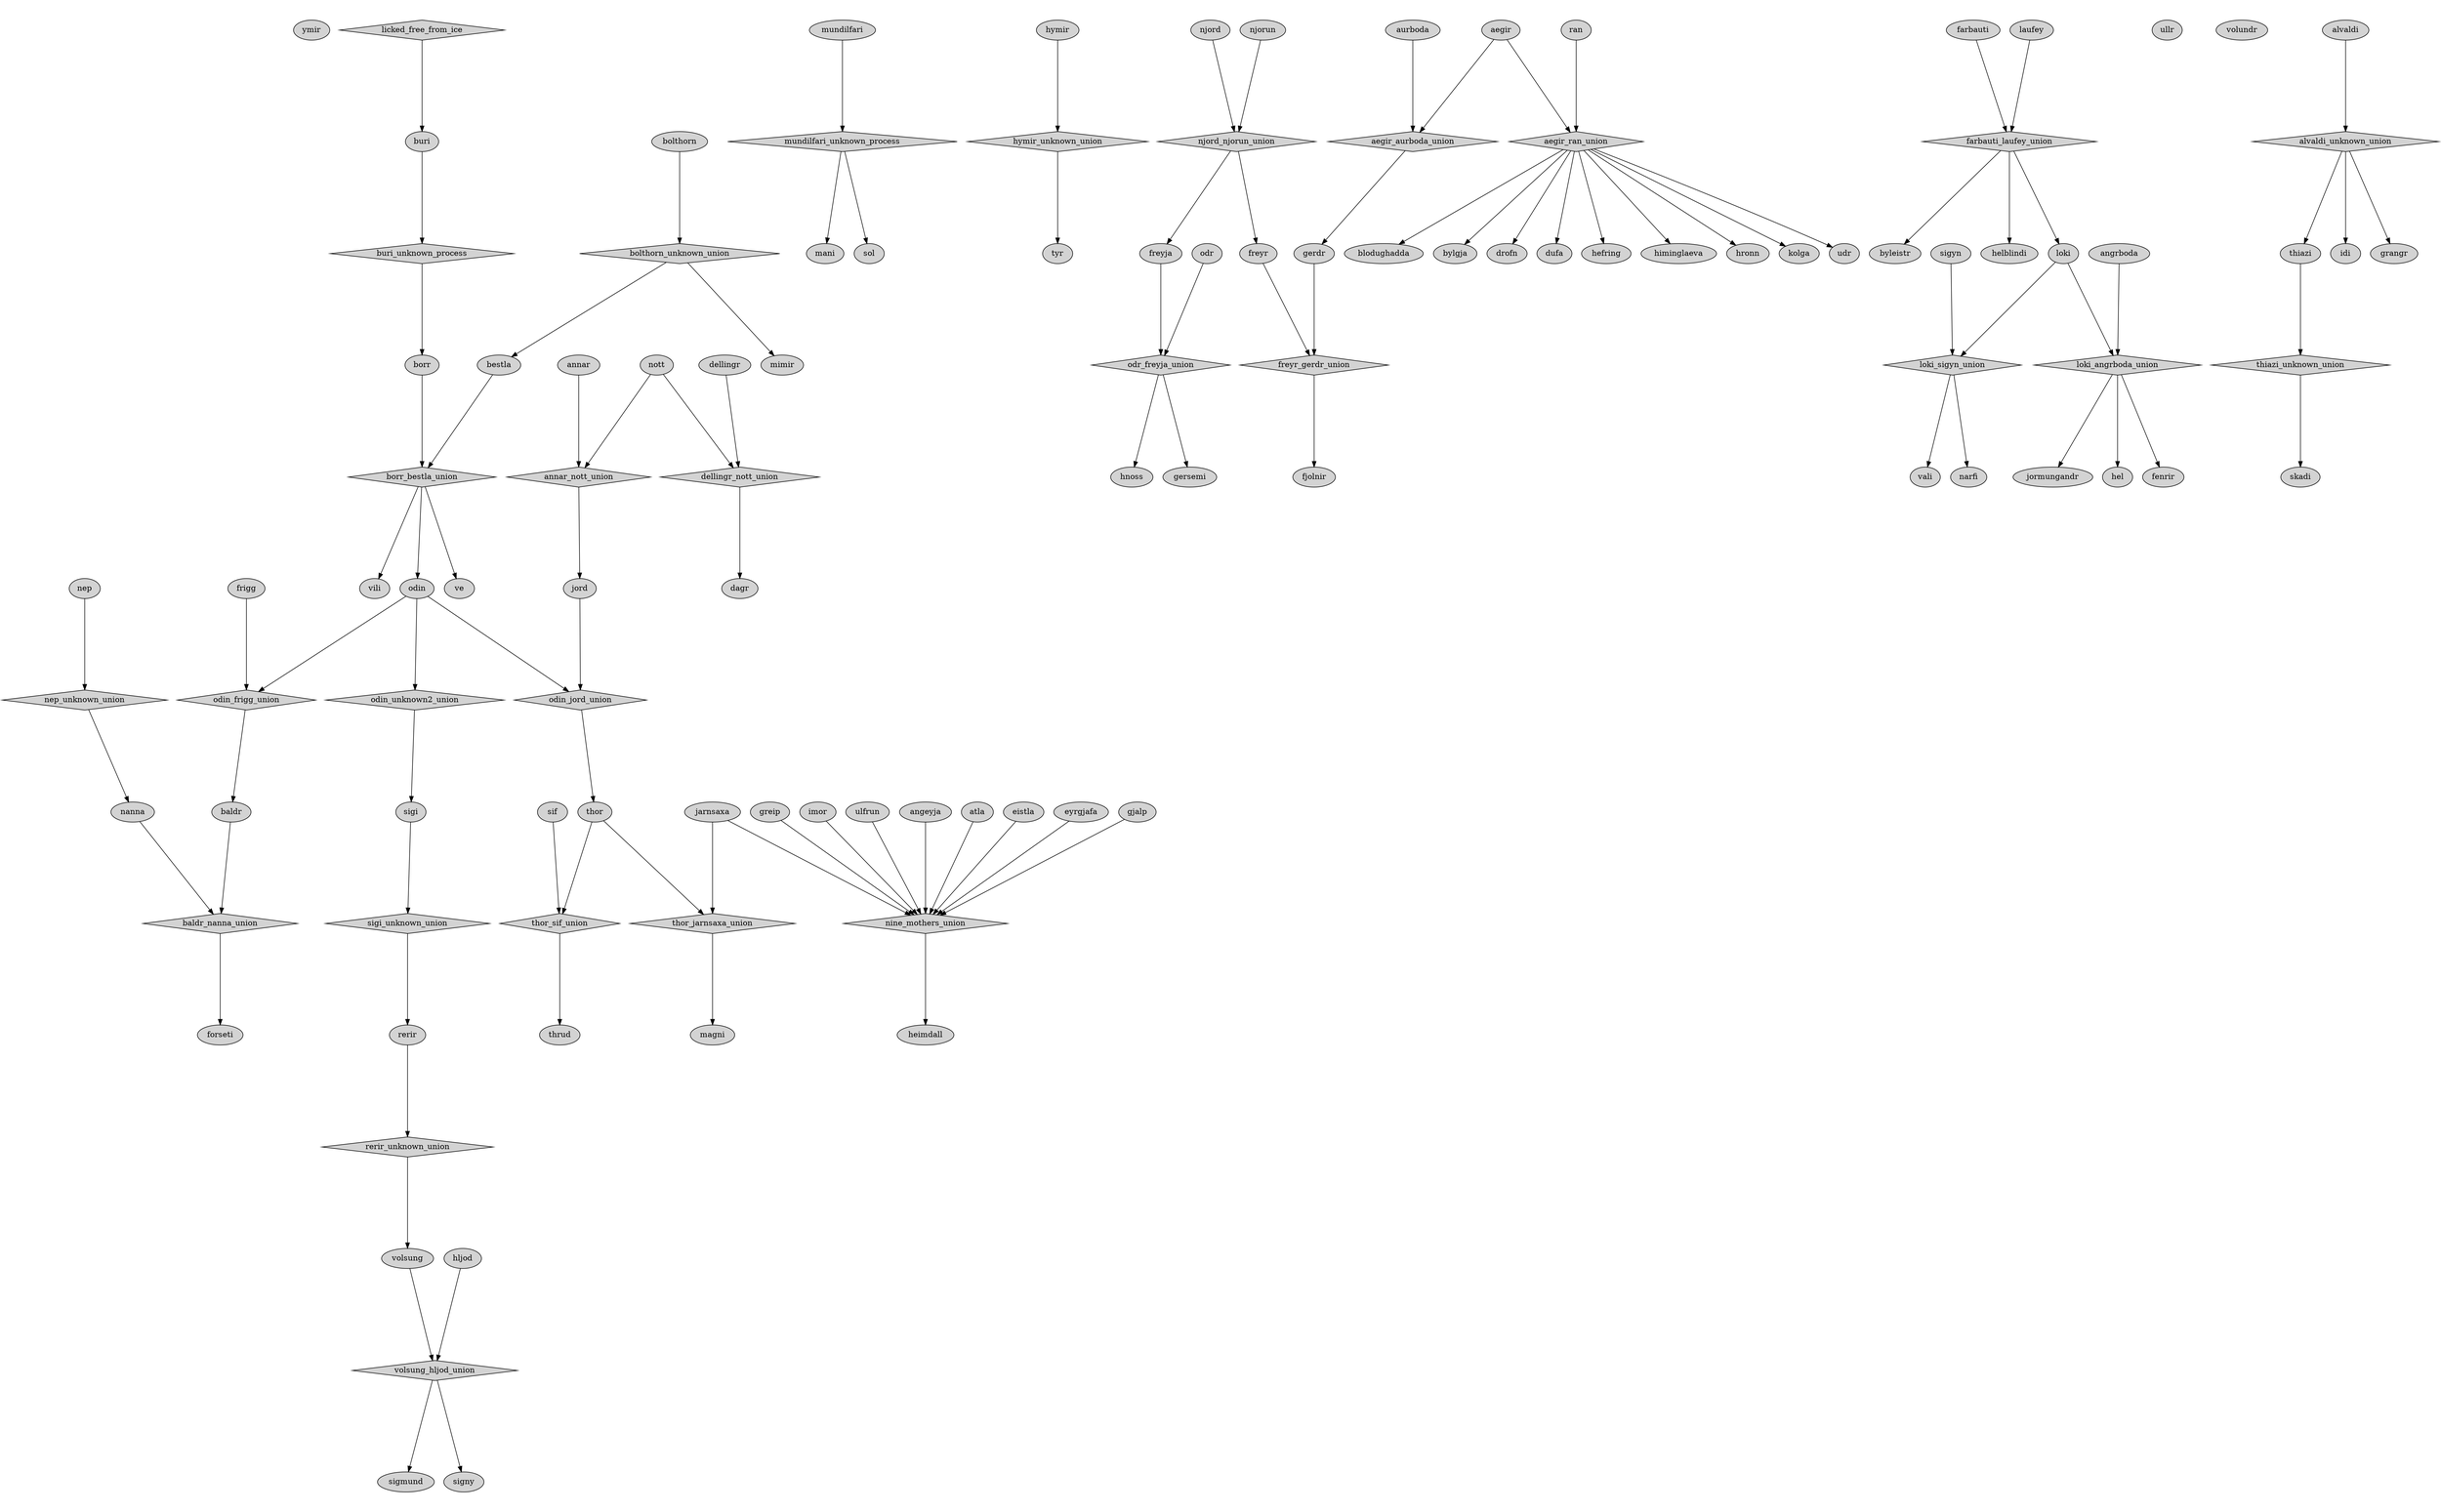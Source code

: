 digraph norse {
  ratio=0.619
  node [style=filled]

  ymir;

  licked_free_from_ice [shape=diamond];
  buri;
  licked_free_from_ice -> buri;

  buri_unknown_process [shape=diamond];
  borr;
  buri -> buri_unknown_process;
  buri_unknown_process -> borr;

  mundilfari;

  mundilfari_unknown_process [shape=diamond];
  mani;
  sol;
  mundilfari -> mundilfari_unknown_process;
  mundilfari_unknown_process -> mani;
  mundilfari_unknown_process -> sol;

  annar;
  nott;
  dellingr;

  dellingr_nott_union [shape=diamond];
  dagr;
  dellingr -> dellingr_nott_union;
  nott -> dellingr_nott_union;
  dellingr_nott_union -> dagr;

  annar_nott_union [shape=diamond];
  jord;
  annar -> annar_nott_union;
  nott -> annar_nott_union;
  annar_nott_union -> jord;

  bolthorn;

  bolthorn_unknown_union [shape=diamond];
  bestla;
  mimir;
  bolthorn -> bolthorn_unknown_union;
  bolthorn_unknown_union -> bestla;
  bolthorn_unknown_union -> mimir;

  borr_bestla_union [shape=diamond];
  odin;
  ve;
  vili;
  borr -> borr_bestla_union;
  bestla -> borr_bestla_union;
  borr_bestla_union -> odin;
  borr_bestla_union -> ve;
  borr_bestla_union -> vili;

  frigg;
  hymir;

  hymir_unknown_union [shape=diamond];
  tyr;
  hymir -> hymir_unknown_union;
  hymir_unknown_union -> tyr;

  odin_frigg_union [shape=diamond];
  baldr;
  odin -> odin_frigg_union;
  frigg -> odin_frigg_union;
  odin_frigg_union -> baldr;

  odin_jord_union [shape=diamond];
  thor;
  odin -> odin_jord_union;
  jord -> odin_jord_union;
  odin_jord_union -> thor;

  nep;

  nep_unknown_union [shape=diamond];
  nanna;
  nep -> nep_unknown_union;
  nep_unknown_union -> nanna;

  baldr_nanna_union [shape=diamond];
  forseti;
  baldr -> baldr_nanna_union;
  nanna -> baldr_nanna_union;
  baldr_nanna_union -> forseti;

  sif;

  thor_sif_union [shape=diamond];
  thrud;
  thor -> thor_sif_union;
  sif -> thor_sif_union;
  thor_sif_union -> thrud;

  thor_jarnsaxa_union [shape=diamond];
  magni;
  thor -> thor_jarnsaxa_union;
  jarnsaxa -> thor_jarnsaxa_union;
  thor_jarnsaxa_union -> magni;

  njord;
  njorun;

  njord_njorun_union [shape=diamond];
  freyja;
  freyr;
  njord -> njord_njorun_union;
  njorun -> njord_njorun_union;
  njord_njorun_union -> freyja;
  njord_njorun_union -> freyr;

  odr_freyja_union [shape=diamond];
  hnoss;
  gersemi;
  odr -> odr_freyja_union;
  freyja -> odr_freyja_union;
  odr_freyja_union -> hnoss;
  odr_freyja_union -> gersemi;

  farbauti;
  laufey;

  farbauti_laufey_union [shape=diamond];
  loki;
  helblindi;
  byleistr;
  farbauti -> farbauti_laufey_union;
  laufey -> farbauti_laufey_union;
  farbauti_laufey_union -> loki;
  farbauti_laufey_union -> helblindi;
  farbauti_laufey_union -> byleistr;

  sigyn;

  loki_sigyn_union [shape=diamond];
  narfi;
  vali;
  loki -> loki_sigyn_union;
  sigyn -> loki_sigyn_union;
  loki_sigyn_union -> narfi;
  loki_sigyn_union -> vali;

  angrboda;

  loki_angrboda_union [shape=diamond];
  loki -> loki_angrboda_union;
  angrboda -> loki_angrboda_union;
  loki_angrboda_union -> hel;
  loki_angrboda_union -> fenrir;
  loki_angrboda_union -> jormungandr;

  angeyja;
  atla;
  eistla;
  eyrgjafa;
  gjalp;
  greip;
  imor;
  jarnsaxa;
  ulfrun;

  nine_mothers_union [shape=diamond];
  heimdall;
  angeyja -> nine_mothers_union;
  atla -> nine_mothers_union;
  eistla -> nine_mothers_union;
  eyrgjafa -> nine_mothers_union;
  gjalp -> nine_mothers_union;
  greip -> nine_mothers_union;
  imor -> nine_mothers_union;
  jarnsaxa -> nine_mothers_union;
  ulfrun -> nine_mothers_union;
  nine_mothers_union -> heimdall;

  ullr;
  volundr;
  alvaldi;

  alvaldi_unknown_union [shape=diamond];
  thiazi;
  idi;
  grangr;
  alvaldi -> alvaldi_unknown_union;
  alvaldi_unknown_union -> thiazi;
  alvaldi_unknown_union -> idi;
  alvaldi_unknown_union -> grangr;

  thiazi_unknown_union [shape=diamond];
  skadi;
  thiazi -> thiazi_unknown_union;
  thiazi_unknown_union -> skadi;

  ran;
  aegir;

  aurboda;
  aegir_aurboda_union [shape=diamond];
  gerdr;
  aegir -> aegir_aurboda_union;
  aurboda -> aegir_aurboda_union;
  aegir_aurboda_union -> gerdr;
  
  freyr_gerdr_union [shape=diamond];
  fjolnir;
  freyr -> freyr_gerdr_union;
  gerdr -> freyr_gerdr_union;
  freyr_gerdr_union -> fjolnir;

  aegir_ran_union [shape=diamond];
  blodughadda;
  bylgja;
  drofn;
  dufa;
  hefring;
  himinglaeva;
  hronn;
  kolga;
  udr;
  aegir -> aegir_ran_union;
  ran -> aegir_ran_union;
  aegir_ran_union -> blodughadda;
  aegir_ran_union -> bylgja;
  aegir_ran_union -> drofn;
  aegir_ran_union -> dufa;
  aegir_ran_union -> hefring;
  aegir_ran_union -> himinglaeva;
  aegir_ran_union -> hronn;
  aegir_ran_union -> kolga;
  aegir_ran_union -> udr;

  odin_unknown2_union [shape=diamond];
  odin -> odin_unknown2_union;
  odin_unknown2_union -> sigi;

  sigi_unknown_union [shape=diamond];
  sigi -> sigi_unknown_union;
  sigi_unknown_union -> rerir;

  rerir_unknown_union [shape=diamond];
  rerir -> rerir_unknown_union;
  volsung;
  rerir_unknown_union -> volsung;

  hljod;

  volsung_hljod_union [shape=diamond];
  sigmund;
  signy;
  volsung -> volsung_hljod_union;
  hljod -> volsung_hljod_union;
  volsung_hljod_union -> sigmund;
  volsung_hljod_union -> signy;
}
